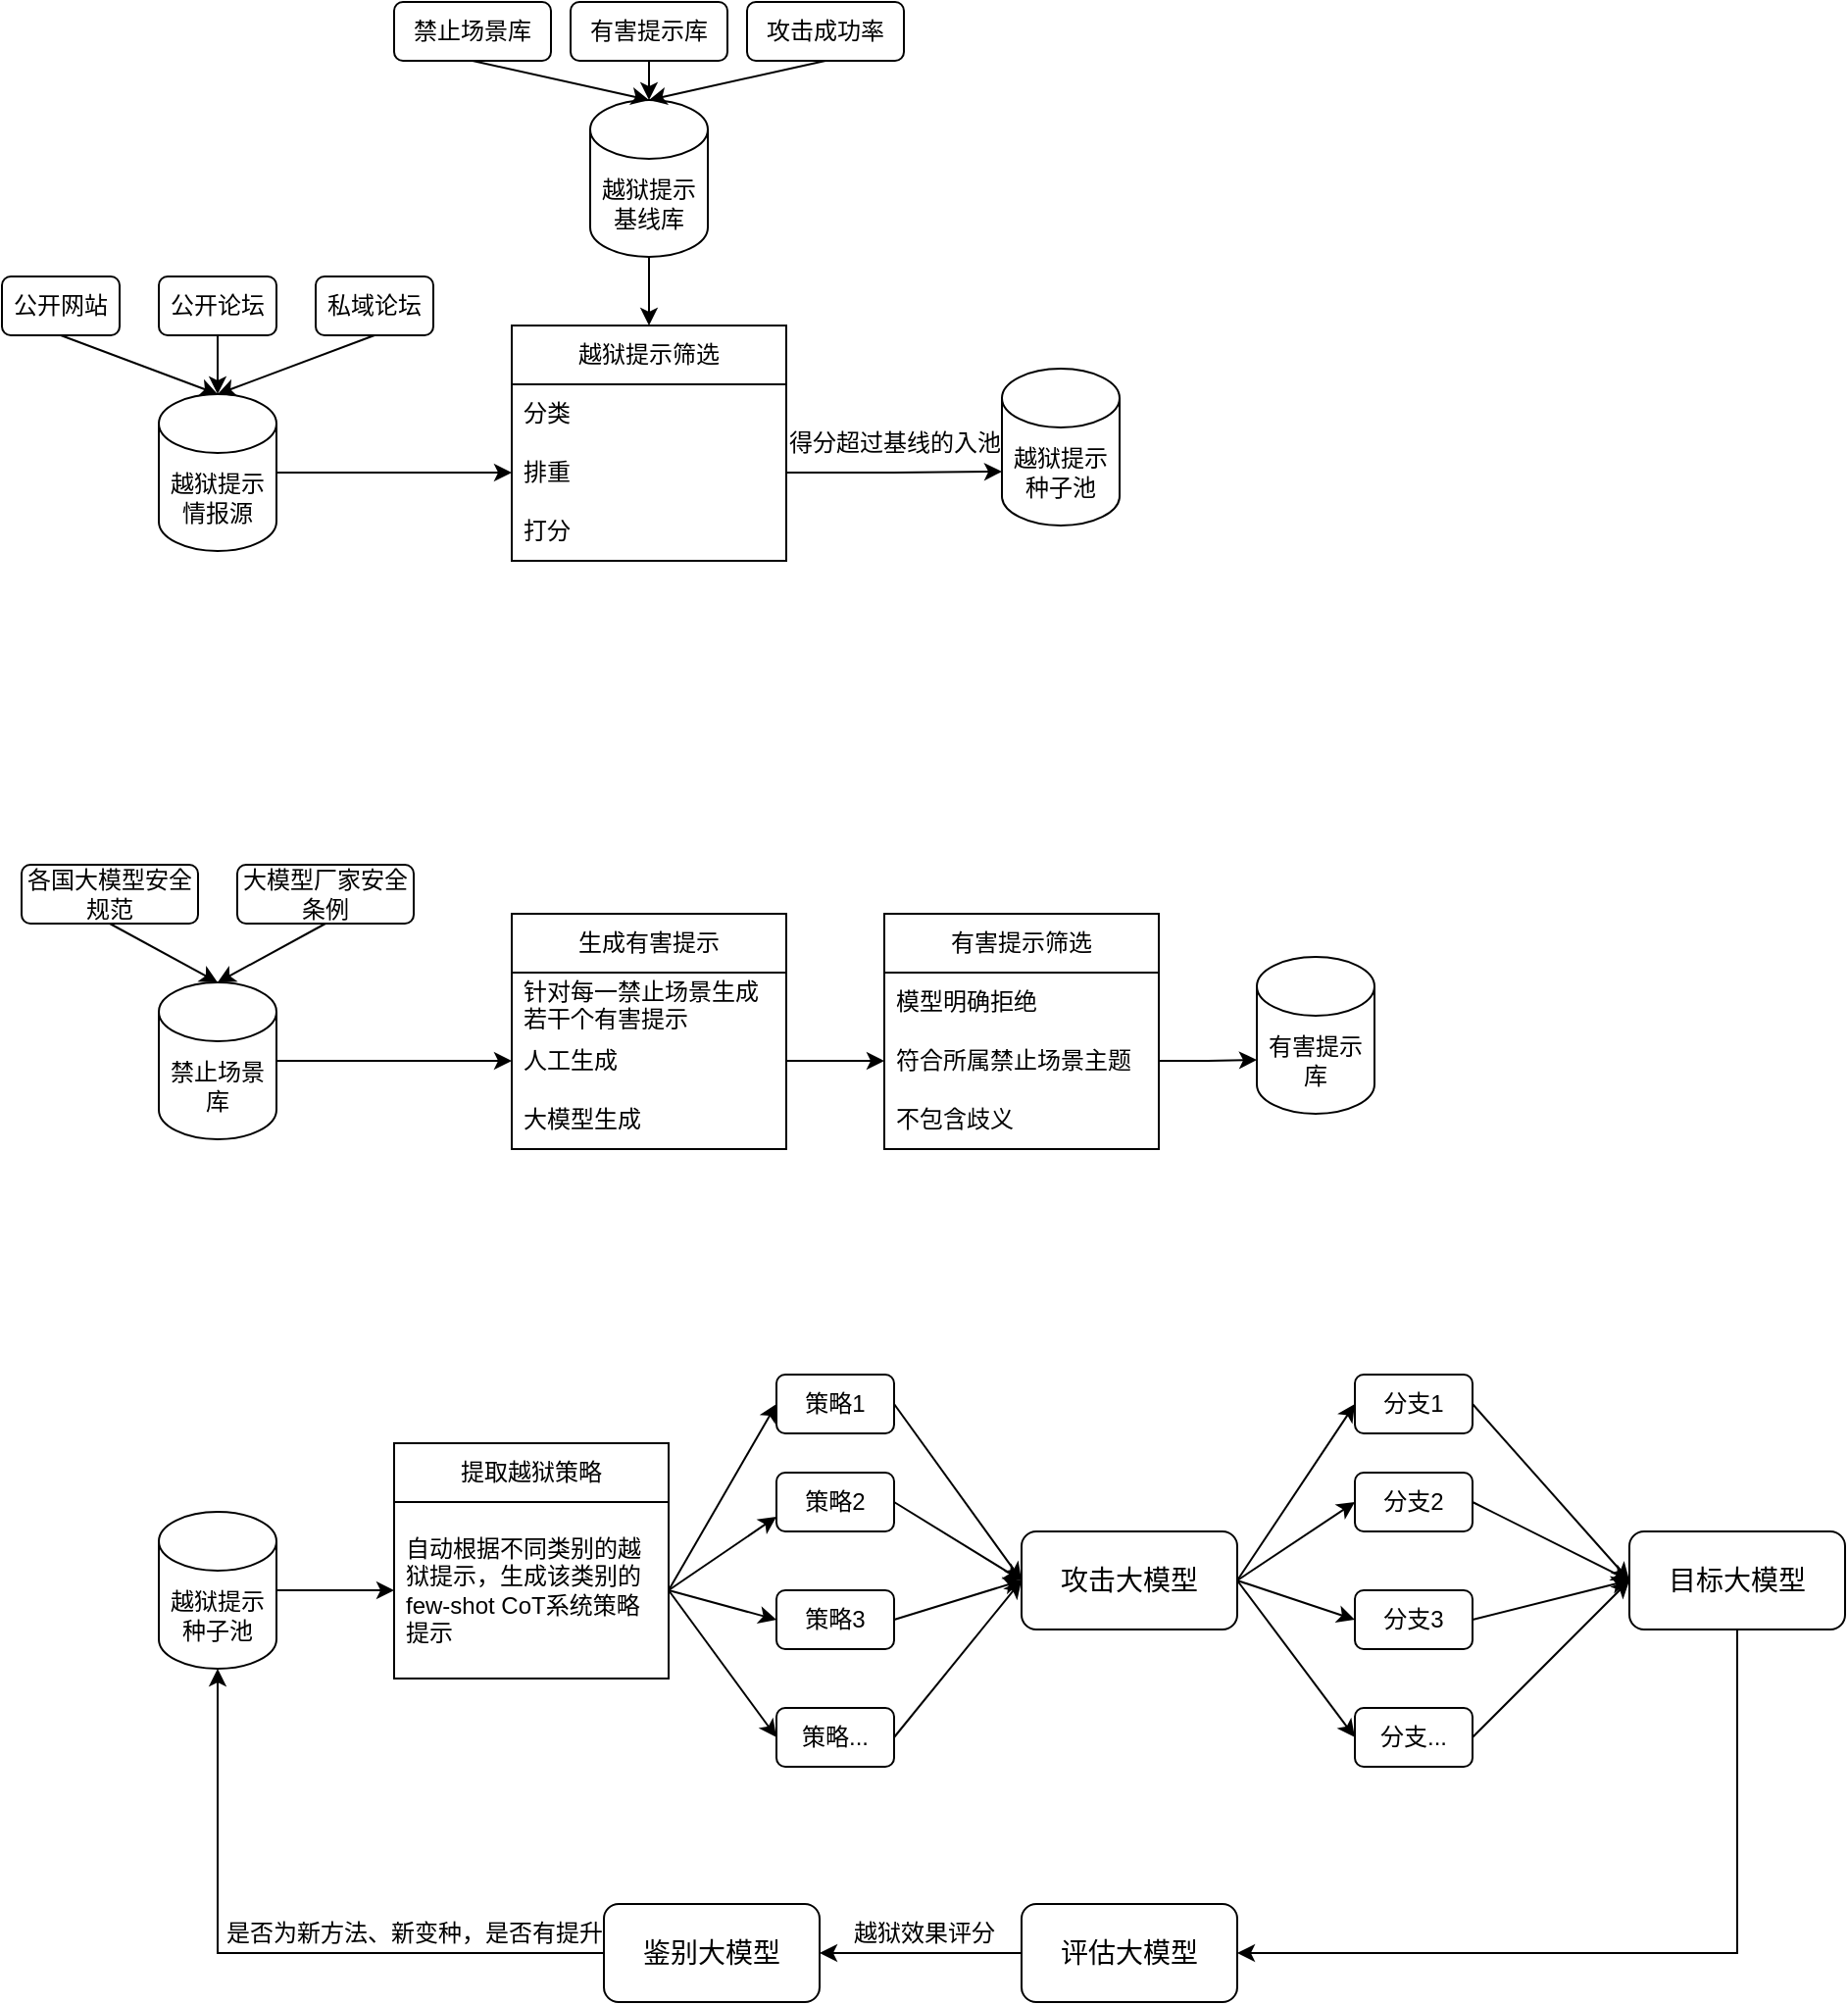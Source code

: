 <mxfile version="24.0.7" type="device">
  <diagram name="第 1 页" id="QbLVf2gfpy3o8ATV1Y3V">
    <mxGraphModel dx="1434" dy="780" grid="1" gridSize="10" guides="1" tooltips="1" connect="1" arrows="1" fold="1" page="1" pageScale="1" pageWidth="827" pageHeight="1169" math="0" shadow="0">
      <root>
        <mxCell id="0" />
        <mxCell id="1" parent="0" />
        <mxCell id="I6yNmwCRS42xdABAiR0R-17" style="edgeStyle=orthogonalEdgeStyle;rounded=0;orthogonalLoop=1;jettySize=auto;html=1;exitX=1;exitY=0.5;exitDx=0;exitDy=0;exitPerimeter=0;entryX=0;entryY=0.5;entryDx=0;entryDy=0;" edge="1" parent="1" source="I6yNmwCRS42xdABAiR0R-2" target="I6yNmwCRS42xdABAiR0R-15">
          <mxGeometry relative="1" as="geometry" />
        </mxCell>
        <mxCell id="I6yNmwCRS42xdABAiR0R-2" value="越狱提示情报源" style="shape=cylinder3;whiteSpace=wrap;html=1;boundedLbl=1;backgroundOutline=1;size=15;" vertex="1" parent="1">
          <mxGeometry x="100" y="230" width="60" height="80" as="geometry" />
        </mxCell>
        <mxCell id="I6yNmwCRS42xdABAiR0R-3" value="公开网站" style="rounded=1;whiteSpace=wrap;html=1;" vertex="1" parent="1">
          <mxGeometry x="20" y="170" width="60" height="30" as="geometry" />
        </mxCell>
        <mxCell id="I6yNmwCRS42xdABAiR0R-5" value="公开论坛" style="rounded=1;whiteSpace=wrap;html=1;" vertex="1" parent="1">
          <mxGeometry x="100" y="170" width="60" height="30" as="geometry" />
        </mxCell>
        <mxCell id="I6yNmwCRS42xdABAiR0R-6" value="私域论坛" style="rounded=1;whiteSpace=wrap;html=1;" vertex="1" parent="1">
          <mxGeometry x="180" y="170" width="60" height="30" as="geometry" />
        </mxCell>
        <mxCell id="I6yNmwCRS42xdABAiR0R-7" style="edgeStyle=orthogonalEdgeStyle;rounded=0;orthogonalLoop=1;jettySize=auto;html=1;exitX=0.5;exitY=1;exitDx=0;exitDy=0;entryX=0.5;entryY=0;entryDx=0;entryDy=0;entryPerimeter=0;" edge="1" parent="1" source="I6yNmwCRS42xdABAiR0R-5" target="I6yNmwCRS42xdABAiR0R-2">
          <mxGeometry relative="1" as="geometry" />
        </mxCell>
        <mxCell id="I6yNmwCRS42xdABAiR0R-10" style="rounded=0;orthogonalLoop=1;jettySize=auto;html=1;exitX=0.5;exitY=1;exitDx=0;exitDy=0;entryX=0.5;entryY=0;entryDx=0;entryDy=0;entryPerimeter=0;" edge="1" parent="1" source="I6yNmwCRS42xdABAiR0R-3" target="I6yNmwCRS42xdABAiR0R-2">
          <mxGeometry relative="1" as="geometry" />
        </mxCell>
        <mxCell id="I6yNmwCRS42xdABAiR0R-11" style="rounded=0;orthogonalLoop=1;jettySize=auto;html=1;exitX=0.5;exitY=1;exitDx=0;exitDy=0;entryX=0.5;entryY=0;entryDx=0;entryDy=0;entryPerimeter=0;" edge="1" parent="1" source="I6yNmwCRS42xdABAiR0R-6" target="I6yNmwCRS42xdABAiR0R-2">
          <mxGeometry relative="1" as="geometry" />
        </mxCell>
        <mxCell id="I6yNmwCRS42xdABAiR0R-13" value="越狱提示筛选" style="swimlane;fontStyle=0;childLayout=stackLayout;horizontal=1;startSize=30;horizontalStack=0;resizeParent=1;resizeParentMax=0;resizeLast=0;collapsible=1;marginBottom=0;whiteSpace=wrap;html=1;" vertex="1" parent="1">
          <mxGeometry x="280" y="195" width="140" height="120" as="geometry" />
        </mxCell>
        <mxCell id="I6yNmwCRS42xdABAiR0R-14" value="分类" style="text;strokeColor=none;fillColor=none;align=left;verticalAlign=middle;spacingLeft=4;spacingRight=4;overflow=hidden;points=[[0,0.5],[1,0.5]];portConstraint=eastwest;rotatable=0;whiteSpace=wrap;html=1;" vertex="1" parent="I6yNmwCRS42xdABAiR0R-13">
          <mxGeometry y="30" width="140" height="30" as="geometry" />
        </mxCell>
        <mxCell id="I6yNmwCRS42xdABAiR0R-15" value="排重" style="text;strokeColor=none;fillColor=none;align=left;verticalAlign=middle;spacingLeft=4;spacingRight=4;overflow=hidden;points=[[0,0.5],[1,0.5]];portConstraint=eastwest;rotatable=0;whiteSpace=wrap;html=1;" vertex="1" parent="I6yNmwCRS42xdABAiR0R-13">
          <mxGeometry y="60" width="140" height="30" as="geometry" />
        </mxCell>
        <mxCell id="I6yNmwCRS42xdABAiR0R-16" value="打分" style="text;strokeColor=none;fillColor=none;align=left;verticalAlign=middle;spacingLeft=4;spacingRight=4;overflow=hidden;points=[[0,0.5],[1,0.5]];portConstraint=eastwest;rotatable=0;whiteSpace=wrap;html=1;" vertex="1" parent="I6yNmwCRS42xdABAiR0R-13">
          <mxGeometry y="90" width="140" height="30" as="geometry" />
        </mxCell>
        <mxCell id="I6yNmwCRS42xdABAiR0R-18" value="越狱提示种子池" style="shape=cylinder3;whiteSpace=wrap;html=1;boundedLbl=1;backgroundOutline=1;size=15;" vertex="1" parent="1">
          <mxGeometry x="530" y="217" width="60" height="80" as="geometry" />
        </mxCell>
        <mxCell id="I6yNmwCRS42xdABAiR0R-19" style="edgeStyle=orthogonalEdgeStyle;rounded=0;orthogonalLoop=1;jettySize=auto;html=1;exitX=1;exitY=0.5;exitDx=0;exitDy=0;entryX=0;entryY=0;entryDx=0;entryDy=52.5;entryPerimeter=0;" edge="1" parent="1" source="I6yNmwCRS42xdABAiR0R-15" target="I6yNmwCRS42xdABAiR0R-18">
          <mxGeometry relative="1" as="geometry" />
        </mxCell>
        <mxCell id="I6yNmwCRS42xdABAiR0R-20" value="得分超过基线的入池" style="text;html=1;align=center;verticalAlign=middle;resizable=0;points=[];autosize=1;strokeColor=none;fillColor=none;" vertex="1" parent="1">
          <mxGeometry x="410" y="240" width="130" height="30" as="geometry" />
        </mxCell>
        <mxCell id="I6yNmwCRS42xdABAiR0R-32" style="edgeStyle=orthogonalEdgeStyle;rounded=0;orthogonalLoop=1;jettySize=auto;html=1;exitX=0.5;exitY=1;exitDx=0;exitDy=0;exitPerimeter=0;entryX=0.5;entryY=0;entryDx=0;entryDy=0;" edge="1" parent="1" source="I6yNmwCRS42xdABAiR0R-22" target="I6yNmwCRS42xdABAiR0R-13">
          <mxGeometry relative="1" as="geometry" />
        </mxCell>
        <mxCell id="I6yNmwCRS42xdABAiR0R-22" value="越狱提示基线库" style="shape=cylinder3;whiteSpace=wrap;html=1;boundedLbl=1;backgroundOutline=1;size=15;" vertex="1" parent="1">
          <mxGeometry x="320" y="80" width="60" height="80" as="geometry" />
        </mxCell>
        <mxCell id="I6yNmwCRS42xdABAiR0R-57" style="rounded=0;orthogonalLoop=1;jettySize=auto;html=1;exitX=0.5;exitY=1;exitDx=0;exitDy=0;" edge="1" parent="1" source="I6yNmwCRS42xdABAiR0R-23">
          <mxGeometry relative="1" as="geometry">
            <mxPoint x="350" y="80" as="targetPoint" />
          </mxGeometry>
        </mxCell>
        <mxCell id="I6yNmwCRS42xdABAiR0R-23" value="禁止场景库" style="rounded=1;whiteSpace=wrap;html=1;" vertex="1" parent="1">
          <mxGeometry x="220" y="30" width="80" height="30" as="geometry" />
        </mxCell>
        <mxCell id="I6yNmwCRS42xdABAiR0R-28" value="有害提示库" style="rounded=1;whiteSpace=wrap;html=1;" vertex="1" parent="1">
          <mxGeometry x="310" y="30" width="80" height="30" as="geometry" />
        </mxCell>
        <mxCell id="I6yNmwCRS42xdABAiR0R-34" value="攻击成功率" style="rounded=1;whiteSpace=wrap;html=1;" vertex="1" parent="1">
          <mxGeometry x="400" y="30" width="80" height="30" as="geometry" />
        </mxCell>
        <mxCell id="I6yNmwCRS42xdABAiR0R-62" style="edgeStyle=orthogonalEdgeStyle;rounded=0;orthogonalLoop=1;jettySize=auto;html=1;exitX=1;exitY=0.5;exitDx=0;exitDy=0;exitPerimeter=0;entryX=0;entryY=0.5;entryDx=0;entryDy=0;" edge="1" parent="1" source="I6yNmwCRS42xdABAiR0R-36" target="I6yNmwCRS42xdABAiR0R-44">
          <mxGeometry relative="1" as="geometry" />
        </mxCell>
        <mxCell id="I6yNmwCRS42xdABAiR0R-36" value="禁止场景库" style="shape=cylinder3;whiteSpace=wrap;html=1;boundedLbl=1;backgroundOutline=1;size=15;" vertex="1" parent="1">
          <mxGeometry x="100" y="530" width="60" height="80" as="geometry" />
        </mxCell>
        <mxCell id="I6yNmwCRS42xdABAiR0R-38" value="各国大模型安全规范" style="rounded=1;whiteSpace=wrap;html=1;" vertex="1" parent="1">
          <mxGeometry x="30" y="470" width="90" height="30" as="geometry" />
        </mxCell>
        <mxCell id="I6yNmwCRS42xdABAiR0R-48" style="rounded=0;orthogonalLoop=1;jettySize=auto;html=1;exitX=0.5;exitY=1;exitDx=0;exitDy=0;" edge="1" parent="1" source="I6yNmwCRS42xdABAiR0R-39">
          <mxGeometry relative="1" as="geometry">
            <mxPoint x="130" y="530" as="targetPoint" />
          </mxGeometry>
        </mxCell>
        <mxCell id="I6yNmwCRS42xdABAiR0R-39" value="大模型厂家安全条例" style="rounded=1;whiteSpace=wrap;html=1;" vertex="1" parent="1">
          <mxGeometry x="140" y="470" width="90" height="30" as="geometry" />
        </mxCell>
        <mxCell id="I6yNmwCRS42xdABAiR0R-42" value="生成有害提示" style="swimlane;fontStyle=0;childLayout=stackLayout;horizontal=1;startSize=30;horizontalStack=0;resizeParent=1;resizeParentMax=0;resizeLast=0;collapsible=1;marginBottom=0;whiteSpace=wrap;html=1;" vertex="1" parent="1">
          <mxGeometry x="280" y="495" width="140" height="120" as="geometry">
            <mxRectangle x="274" y="500" width="110" height="30" as="alternateBounds" />
          </mxGeometry>
        </mxCell>
        <mxCell id="I6yNmwCRS42xdABAiR0R-43" value="针对每一禁止场景生成若干个有害提示" style="text;strokeColor=none;fillColor=none;align=left;verticalAlign=middle;spacingLeft=4;spacingRight=4;overflow=hidden;points=[[0,0.5],[1,0.5]];portConstraint=eastwest;rotatable=0;whiteSpace=wrap;html=1;" vertex="1" parent="I6yNmwCRS42xdABAiR0R-42">
          <mxGeometry y="30" width="140" height="30" as="geometry" />
        </mxCell>
        <mxCell id="I6yNmwCRS42xdABAiR0R-44" value="人工生成" style="text;strokeColor=none;fillColor=none;align=left;verticalAlign=middle;spacingLeft=4;spacingRight=4;overflow=hidden;points=[[0,0.5],[1,0.5]];portConstraint=eastwest;rotatable=0;whiteSpace=wrap;html=1;" vertex="1" parent="I6yNmwCRS42xdABAiR0R-42">
          <mxGeometry y="60" width="140" height="30" as="geometry" />
        </mxCell>
        <mxCell id="I6yNmwCRS42xdABAiR0R-45" value="大模型生成" style="text;strokeColor=none;fillColor=none;align=left;verticalAlign=middle;spacingLeft=4;spacingRight=4;overflow=hidden;points=[[0,0.5],[1,0.5]];portConstraint=eastwest;rotatable=0;whiteSpace=wrap;html=1;" vertex="1" parent="I6yNmwCRS42xdABAiR0R-42">
          <mxGeometry y="90" width="140" height="30" as="geometry" />
        </mxCell>
        <mxCell id="I6yNmwCRS42xdABAiR0R-47" style="rounded=0;orthogonalLoop=1;jettySize=auto;html=1;exitX=0.5;exitY=1;exitDx=0;exitDy=0;entryX=0.5;entryY=0;entryDx=0;entryDy=0;entryPerimeter=0;" edge="1" parent="1" source="I6yNmwCRS42xdABAiR0R-38" target="I6yNmwCRS42xdABAiR0R-36">
          <mxGeometry relative="1" as="geometry" />
        </mxCell>
        <mxCell id="I6yNmwCRS42xdABAiR0R-49" value="有害提示筛选" style="swimlane;fontStyle=0;childLayout=stackLayout;horizontal=1;startSize=30;horizontalStack=0;resizeParent=1;resizeParentMax=0;resizeLast=0;collapsible=1;marginBottom=0;whiteSpace=wrap;html=1;" vertex="1" parent="1">
          <mxGeometry x="470" y="495" width="140" height="120" as="geometry" />
        </mxCell>
        <mxCell id="I6yNmwCRS42xdABAiR0R-50" value="模型明确拒绝" style="text;strokeColor=none;fillColor=none;align=left;verticalAlign=middle;spacingLeft=4;spacingRight=4;overflow=hidden;points=[[0,0.5],[1,0.5]];portConstraint=eastwest;rotatable=0;whiteSpace=wrap;html=1;" vertex="1" parent="I6yNmwCRS42xdABAiR0R-49">
          <mxGeometry y="30" width="140" height="30" as="geometry" />
        </mxCell>
        <mxCell id="I6yNmwCRS42xdABAiR0R-51" value="符合所属禁止场景主题" style="text;strokeColor=none;fillColor=none;align=left;verticalAlign=middle;spacingLeft=4;spacingRight=4;overflow=hidden;points=[[0,0.5],[1,0.5]];portConstraint=eastwest;rotatable=0;whiteSpace=wrap;html=1;" vertex="1" parent="I6yNmwCRS42xdABAiR0R-49">
          <mxGeometry y="60" width="140" height="30" as="geometry" />
        </mxCell>
        <mxCell id="I6yNmwCRS42xdABAiR0R-52" value="不包含歧义" style="text;strokeColor=none;fillColor=none;align=left;verticalAlign=middle;spacingLeft=4;spacingRight=4;overflow=hidden;points=[[0,0.5],[1,0.5]];portConstraint=eastwest;rotatable=0;whiteSpace=wrap;html=1;" vertex="1" parent="I6yNmwCRS42xdABAiR0R-49">
          <mxGeometry y="90" width="140" height="30" as="geometry" />
        </mxCell>
        <mxCell id="I6yNmwCRS42xdABAiR0R-53" value="有害提示库" style="shape=cylinder3;whiteSpace=wrap;html=1;boundedLbl=1;backgroundOutline=1;size=15;" vertex="1" parent="1">
          <mxGeometry x="660" y="517" width="60" height="80" as="geometry" />
        </mxCell>
        <mxCell id="I6yNmwCRS42xdABAiR0R-55" style="edgeStyle=orthogonalEdgeStyle;rounded=0;orthogonalLoop=1;jettySize=auto;html=1;exitX=0.5;exitY=1;exitDx=0;exitDy=0;entryX=0.5;entryY=0;entryDx=0;entryDy=0;entryPerimeter=0;" edge="1" parent="1" source="I6yNmwCRS42xdABAiR0R-28" target="I6yNmwCRS42xdABAiR0R-22">
          <mxGeometry relative="1" as="geometry" />
        </mxCell>
        <mxCell id="I6yNmwCRS42xdABAiR0R-56" style="rounded=0;orthogonalLoop=1;jettySize=auto;html=1;exitX=0.5;exitY=1;exitDx=0;exitDy=0;entryX=0.5;entryY=0;entryDx=0;entryDy=0;entryPerimeter=0;" edge="1" parent="1" source="I6yNmwCRS42xdABAiR0R-34" target="I6yNmwCRS42xdABAiR0R-22">
          <mxGeometry relative="1" as="geometry" />
        </mxCell>
        <mxCell id="I6yNmwCRS42xdABAiR0R-63" style="edgeStyle=orthogonalEdgeStyle;rounded=0;orthogonalLoop=1;jettySize=auto;html=1;exitX=1;exitY=0.5;exitDx=0;exitDy=0;entryX=0;entryY=0.5;entryDx=0;entryDy=0;" edge="1" parent="1" source="I6yNmwCRS42xdABAiR0R-44" target="I6yNmwCRS42xdABAiR0R-51">
          <mxGeometry relative="1" as="geometry" />
        </mxCell>
        <mxCell id="I6yNmwCRS42xdABAiR0R-64" style="edgeStyle=orthogonalEdgeStyle;rounded=0;orthogonalLoop=1;jettySize=auto;html=1;exitX=1;exitY=0.5;exitDx=0;exitDy=0;entryX=0;entryY=0;entryDx=0;entryDy=52.5;entryPerimeter=0;" edge="1" parent="1" source="I6yNmwCRS42xdABAiR0R-51" target="I6yNmwCRS42xdABAiR0R-53">
          <mxGeometry relative="1" as="geometry" />
        </mxCell>
        <mxCell id="I6yNmwCRS42xdABAiR0R-107" style="rounded=0;orthogonalLoop=1;jettySize=auto;html=1;exitX=1;exitY=0.5;exitDx=0;exitDy=0;entryX=0;entryY=0.5;entryDx=0;entryDy=0;" edge="1" parent="1" source="I6yNmwCRS42xdABAiR0R-65" target="I6yNmwCRS42xdABAiR0R-92">
          <mxGeometry relative="1" as="geometry" />
        </mxCell>
        <mxCell id="I6yNmwCRS42xdABAiR0R-108" style="rounded=0;orthogonalLoop=1;jettySize=auto;html=1;exitX=1;exitY=0.5;exitDx=0;exitDy=0;entryX=0;entryY=0.5;entryDx=0;entryDy=0;" edge="1" parent="1" source="I6yNmwCRS42xdABAiR0R-65" target="I6yNmwCRS42xdABAiR0R-93">
          <mxGeometry relative="1" as="geometry" />
        </mxCell>
        <mxCell id="I6yNmwCRS42xdABAiR0R-109" style="rounded=0;orthogonalLoop=1;jettySize=auto;html=1;exitX=1;exitY=0.5;exitDx=0;exitDy=0;entryX=0;entryY=0.5;entryDx=0;entryDy=0;" edge="1" parent="1" source="I6yNmwCRS42xdABAiR0R-65" target="I6yNmwCRS42xdABAiR0R-94">
          <mxGeometry relative="1" as="geometry" />
        </mxCell>
        <mxCell id="I6yNmwCRS42xdABAiR0R-110" style="rounded=0;orthogonalLoop=1;jettySize=auto;html=1;exitX=1;exitY=0.5;exitDx=0;exitDy=0;entryX=0;entryY=0.5;entryDx=0;entryDy=0;" edge="1" parent="1" source="I6yNmwCRS42xdABAiR0R-65" target="I6yNmwCRS42xdABAiR0R-95">
          <mxGeometry relative="1" as="geometry" />
        </mxCell>
        <mxCell id="I6yNmwCRS42xdABAiR0R-65" value="&lt;font style=&quot;font-size: 14px;&quot;&gt;攻击大模型&lt;/font&gt;" style="rounded=1;whiteSpace=wrap;html=1;" vertex="1" parent="1">
          <mxGeometry x="540" y="810" width="110" height="50" as="geometry" />
        </mxCell>
        <mxCell id="I6yNmwCRS42xdABAiR0R-98" style="edgeStyle=orthogonalEdgeStyle;rounded=0;orthogonalLoop=1;jettySize=auto;html=1;exitX=1;exitY=0.5;exitDx=0;exitDy=0;exitPerimeter=0;entryX=0;entryY=0.5;entryDx=0;entryDy=0;" edge="1" parent="1" source="I6yNmwCRS42xdABAiR0R-74" target="I6yNmwCRS42xdABAiR0R-82">
          <mxGeometry relative="1" as="geometry" />
        </mxCell>
        <mxCell id="I6yNmwCRS42xdABAiR0R-74" value="越狱提示种子池" style="shape=cylinder3;whiteSpace=wrap;html=1;boundedLbl=1;backgroundOutline=1;size=15;" vertex="1" parent="1">
          <mxGeometry x="100" y="800" width="60" height="80" as="geometry" />
        </mxCell>
        <mxCell id="I6yNmwCRS42xdABAiR0R-81" value="提取越狱策略" style="swimlane;fontStyle=0;childLayout=stackLayout;horizontal=1;startSize=30;horizontalStack=0;resizeParent=1;resizeParentMax=0;resizeLast=0;collapsible=1;marginBottom=0;whiteSpace=wrap;html=1;" vertex="1" parent="1">
          <mxGeometry x="220" y="765" width="140" height="120" as="geometry" />
        </mxCell>
        <mxCell id="I6yNmwCRS42xdABAiR0R-82" value="自动根据不同类别的越狱提示，生成该类别的few-shot CoT系统策略提示" style="text;strokeColor=none;fillColor=none;align=left;verticalAlign=middle;spacingLeft=4;spacingRight=4;overflow=hidden;points=[[0,0.5],[1,0.5]];portConstraint=eastwest;rotatable=0;whiteSpace=wrap;html=1;" vertex="1" parent="I6yNmwCRS42xdABAiR0R-81">
          <mxGeometry y="30" width="140" height="90" as="geometry" />
        </mxCell>
        <mxCell id="I6yNmwCRS42xdABAiR0R-103" style="rounded=0;orthogonalLoop=1;jettySize=auto;html=1;exitX=1;exitY=0.5;exitDx=0;exitDy=0;entryX=0;entryY=0.5;entryDx=0;entryDy=0;" edge="1" parent="1" source="I6yNmwCRS42xdABAiR0R-85" target="I6yNmwCRS42xdABAiR0R-65">
          <mxGeometry relative="1" as="geometry" />
        </mxCell>
        <mxCell id="I6yNmwCRS42xdABAiR0R-85" value="策略1" style="rounded=1;whiteSpace=wrap;html=1;" vertex="1" parent="1">
          <mxGeometry x="415" y="730" width="60" height="30" as="geometry" />
        </mxCell>
        <mxCell id="I6yNmwCRS42xdABAiR0R-104" style="rounded=0;orthogonalLoop=1;jettySize=auto;html=1;exitX=1;exitY=0.5;exitDx=0;exitDy=0;entryX=0;entryY=0.5;entryDx=0;entryDy=0;" edge="1" parent="1" source="I6yNmwCRS42xdABAiR0R-86" target="I6yNmwCRS42xdABAiR0R-65">
          <mxGeometry relative="1" as="geometry" />
        </mxCell>
        <mxCell id="I6yNmwCRS42xdABAiR0R-86" value="策略2" style="rounded=1;whiteSpace=wrap;html=1;" vertex="1" parent="1">
          <mxGeometry x="415" y="780" width="60" height="30" as="geometry" />
        </mxCell>
        <mxCell id="I6yNmwCRS42xdABAiR0R-105" style="rounded=0;orthogonalLoop=1;jettySize=auto;html=1;exitX=1;exitY=0.5;exitDx=0;exitDy=0;entryX=0;entryY=0.5;entryDx=0;entryDy=0;" edge="1" parent="1" source="I6yNmwCRS42xdABAiR0R-87" target="I6yNmwCRS42xdABAiR0R-65">
          <mxGeometry relative="1" as="geometry" />
        </mxCell>
        <mxCell id="I6yNmwCRS42xdABAiR0R-87" value="策略3" style="rounded=1;whiteSpace=wrap;html=1;" vertex="1" parent="1">
          <mxGeometry x="415" y="840" width="60" height="30" as="geometry" />
        </mxCell>
        <mxCell id="I6yNmwCRS42xdABAiR0R-106" style="rounded=0;orthogonalLoop=1;jettySize=auto;html=1;exitX=1;exitY=0.5;exitDx=0;exitDy=0;entryX=0;entryY=0.5;entryDx=0;entryDy=0;" edge="1" parent="1" source="I6yNmwCRS42xdABAiR0R-88" target="I6yNmwCRS42xdABAiR0R-65">
          <mxGeometry relative="1" as="geometry" />
        </mxCell>
        <mxCell id="I6yNmwCRS42xdABAiR0R-88" value="策略..." style="rounded=1;whiteSpace=wrap;html=1;" vertex="1" parent="1">
          <mxGeometry x="415" y="900" width="60" height="30" as="geometry" />
        </mxCell>
        <mxCell id="I6yNmwCRS42xdABAiR0R-115" style="edgeStyle=orthogonalEdgeStyle;rounded=0;orthogonalLoop=1;jettySize=auto;html=1;exitX=0.5;exitY=1;exitDx=0;exitDy=0;entryX=1;entryY=0.5;entryDx=0;entryDy=0;" edge="1" parent="1" source="I6yNmwCRS42xdABAiR0R-91" target="I6yNmwCRS42xdABAiR0R-96">
          <mxGeometry relative="1" as="geometry" />
        </mxCell>
        <mxCell id="I6yNmwCRS42xdABAiR0R-91" value="&lt;font style=&quot;font-size: 14px;&quot;&gt;目标大模型&lt;/font&gt;" style="rounded=1;whiteSpace=wrap;html=1;" vertex="1" parent="1">
          <mxGeometry x="850" y="810" width="110" height="50" as="geometry" />
        </mxCell>
        <mxCell id="I6yNmwCRS42xdABAiR0R-111" style="rounded=0;orthogonalLoop=1;jettySize=auto;html=1;exitX=1;exitY=0.5;exitDx=0;exitDy=0;entryX=0;entryY=0.5;entryDx=0;entryDy=0;" edge="1" parent="1" source="I6yNmwCRS42xdABAiR0R-92" target="I6yNmwCRS42xdABAiR0R-91">
          <mxGeometry relative="1" as="geometry" />
        </mxCell>
        <mxCell id="I6yNmwCRS42xdABAiR0R-92" value="分支1" style="rounded=1;whiteSpace=wrap;html=1;" vertex="1" parent="1">
          <mxGeometry x="710" y="730" width="60" height="30" as="geometry" />
        </mxCell>
        <mxCell id="I6yNmwCRS42xdABAiR0R-112" style="rounded=0;orthogonalLoop=1;jettySize=auto;html=1;exitX=1;exitY=0.5;exitDx=0;exitDy=0;entryX=0;entryY=0.5;entryDx=0;entryDy=0;" edge="1" parent="1" source="I6yNmwCRS42xdABAiR0R-93" target="I6yNmwCRS42xdABAiR0R-91">
          <mxGeometry relative="1" as="geometry" />
        </mxCell>
        <mxCell id="I6yNmwCRS42xdABAiR0R-93" value="分支2" style="rounded=1;whiteSpace=wrap;html=1;" vertex="1" parent="1">
          <mxGeometry x="710" y="780" width="60" height="30" as="geometry" />
        </mxCell>
        <mxCell id="I6yNmwCRS42xdABAiR0R-113" style="rounded=0;orthogonalLoop=1;jettySize=auto;html=1;exitX=1;exitY=0.5;exitDx=0;exitDy=0;entryX=0;entryY=0.5;entryDx=0;entryDy=0;" edge="1" parent="1" source="I6yNmwCRS42xdABAiR0R-94" target="I6yNmwCRS42xdABAiR0R-91">
          <mxGeometry relative="1" as="geometry" />
        </mxCell>
        <mxCell id="I6yNmwCRS42xdABAiR0R-94" value="分支3" style="rounded=1;whiteSpace=wrap;html=1;" vertex="1" parent="1">
          <mxGeometry x="710" y="840" width="60" height="30" as="geometry" />
        </mxCell>
        <mxCell id="I6yNmwCRS42xdABAiR0R-114" style="rounded=0;orthogonalLoop=1;jettySize=auto;html=1;exitX=1;exitY=0.5;exitDx=0;exitDy=0;entryX=0;entryY=0.5;entryDx=0;entryDy=0;" edge="1" parent="1" source="I6yNmwCRS42xdABAiR0R-95" target="I6yNmwCRS42xdABAiR0R-91">
          <mxGeometry relative="1" as="geometry" />
        </mxCell>
        <mxCell id="I6yNmwCRS42xdABAiR0R-95" value="分支..." style="rounded=1;whiteSpace=wrap;html=1;" vertex="1" parent="1">
          <mxGeometry x="710" y="900" width="60" height="30" as="geometry" />
        </mxCell>
        <mxCell id="I6yNmwCRS42xdABAiR0R-116" style="edgeStyle=orthogonalEdgeStyle;rounded=0;orthogonalLoop=1;jettySize=auto;html=1;exitX=0;exitY=0.5;exitDx=0;exitDy=0;entryX=1;entryY=0.5;entryDx=0;entryDy=0;" edge="1" parent="1" source="I6yNmwCRS42xdABAiR0R-96" target="I6yNmwCRS42xdABAiR0R-97">
          <mxGeometry relative="1" as="geometry" />
        </mxCell>
        <mxCell id="I6yNmwCRS42xdABAiR0R-96" value="&lt;font style=&quot;font-size: 14px;&quot;&gt;评估大模型&lt;/font&gt;" style="rounded=1;whiteSpace=wrap;html=1;" vertex="1" parent="1">
          <mxGeometry x="540" y="1000" width="110" height="50" as="geometry" />
        </mxCell>
        <mxCell id="I6yNmwCRS42xdABAiR0R-97" value="&lt;font style=&quot;font-size: 14px;&quot;&gt;鉴别大模型&lt;/font&gt;" style="rounded=1;whiteSpace=wrap;html=1;" vertex="1" parent="1">
          <mxGeometry x="327" y="1000" width="110" height="50" as="geometry" />
        </mxCell>
        <mxCell id="I6yNmwCRS42xdABAiR0R-99" style="rounded=0;orthogonalLoop=1;jettySize=auto;html=1;exitX=1;exitY=0.5;exitDx=0;exitDy=0;entryX=0;entryY=0.5;entryDx=0;entryDy=0;" edge="1" parent="1" source="I6yNmwCRS42xdABAiR0R-82" target="I6yNmwCRS42xdABAiR0R-85">
          <mxGeometry relative="1" as="geometry" />
        </mxCell>
        <mxCell id="I6yNmwCRS42xdABAiR0R-100" style="rounded=0;orthogonalLoop=1;jettySize=auto;html=1;exitX=1;exitY=0.5;exitDx=0;exitDy=0;entryX=0;entryY=0.75;entryDx=0;entryDy=0;" edge="1" parent="1" source="I6yNmwCRS42xdABAiR0R-82" target="I6yNmwCRS42xdABAiR0R-86">
          <mxGeometry relative="1" as="geometry" />
        </mxCell>
        <mxCell id="I6yNmwCRS42xdABAiR0R-101" style="rounded=0;orthogonalLoop=1;jettySize=auto;html=1;exitX=1;exitY=0.5;exitDx=0;exitDy=0;entryX=0;entryY=0.5;entryDx=0;entryDy=0;" edge="1" parent="1" source="I6yNmwCRS42xdABAiR0R-82" target="I6yNmwCRS42xdABAiR0R-87">
          <mxGeometry relative="1" as="geometry" />
        </mxCell>
        <mxCell id="I6yNmwCRS42xdABAiR0R-102" style="rounded=0;orthogonalLoop=1;jettySize=auto;html=1;exitX=1;exitY=0.5;exitDx=0;exitDy=0;entryX=0;entryY=0.5;entryDx=0;entryDy=0;" edge="1" parent="1" source="I6yNmwCRS42xdABAiR0R-82" target="I6yNmwCRS42xdABAiR0R-88">
          <mxGeometry relative="1" as="geometry" />
        </mxCell>
        <mxCell id="I6yNmwCRS42xdABAiR0R-117" value="越狱效果评分" style="text;html=1;align=center;verticalAlign=middle;resizable=0;points=[];autosize=1;strokeColor=none;fillColor=none;" vertex="1" parent="1">
          <mxGeometry x="440" y="1000" width="100" height="30" as="geometry" />
        </mxCell>
        <mxCell id="I6yNmwCRS42xdABAiR0R-118" style="edgeStyle=orthogonalEdgeStyle;rounded=0;orthogonalLoop=1;jettySize=auto;html=1;exitX=0;exitY=0.5;exitDx=0;exitDy=0;entryX=0.5;entryY=1;entryDx=0;entryDy=0;entryPerimeter=0;" edge="1" parent="1" source="I6yNmwCRS42xdABAiR0R-97" target="I6yNmwCRS42xdABAiR0R-74">
          <mxGeometry relative="1" as="geometry" />
        </mxCell>
        <mxCell id="I6yNmwCRS42xdABAiR0R-119" value="是否为新方法、新变种，&lt;span style=&quot;background-color: initial;&quot;&gt;是否有提升&lt;/span&gt;" style="text;html=1;align=center;verticalAlign=middle;resizable=0;points=[];autosize=1;strokeColor=none;fillColor=none;" vertex="1" parent="1">
          <mxGeometry x="120" y="1000" width="220" height="30" as="geometry" />
        </mxCell>
      </root>
    </mxGraphModel>
  </diagram>
</mxfile>
